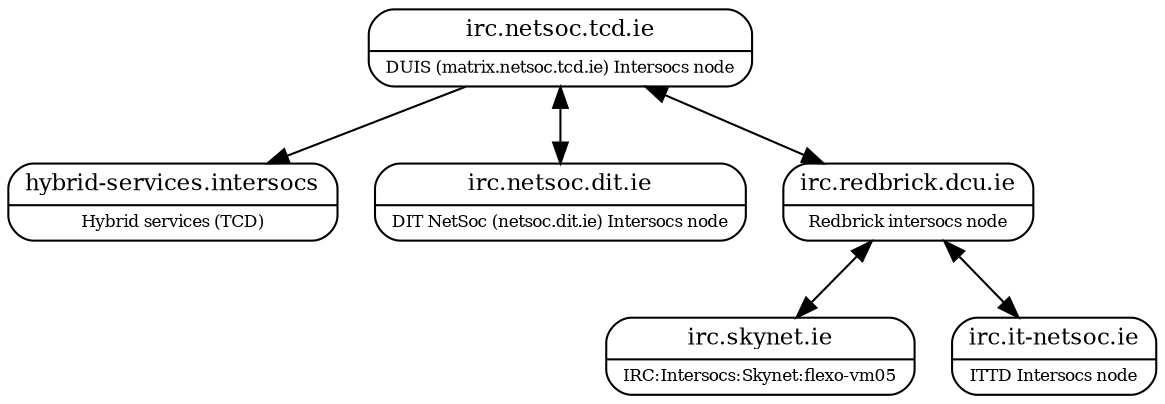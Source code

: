 digraph{
n0 [shape="Mrecord"; label=<{<font point-size="11">hybrid-services.intersocs</font>|<font point-size="8">Hybrid services (TCD)</font>}>];
n1 [shape=Mrecord;label=<{<font point-size="11">irc.skynet.ie</font>|<font point-size="8">IRC:Intersocs:Skynet:flexo-vm05</font>}>];
n2 [shape=Mrecord;label=<{<font point-size="11">irc.netsoc.dit.ie</font>|<font point-size="8">DIT NetSoc (netsoc.dit.ie) Intersocs node</font>}>];
n3 [shape=Mrecord;label=<{<font point-size="11">irc.redbrick.dcu.ie</font>|<font point-size="8">Redbrick intersocs node</font>}>];
n4 [shape=Mrecord;label=<{<font point-size="11">irc.netsoc.tcd.ie</font>|<font point-size="8">DUIS (matrix.netsoc.tcd.ie) Intersocs node</font>}>];
n5 [shape=Mrecord;label=<{<font point-size="11">irc.it-netsoc.ie</font>|<font point-size="8">ITTD Intersocs node</font>}>];
n3 -> n5 [dir=both];
n3 -> n1 [dir=both];
n4 -> n0 [dir=forward];
n4 -> n3 [dir=both];
n4 -> n2 [dir=both];
}
